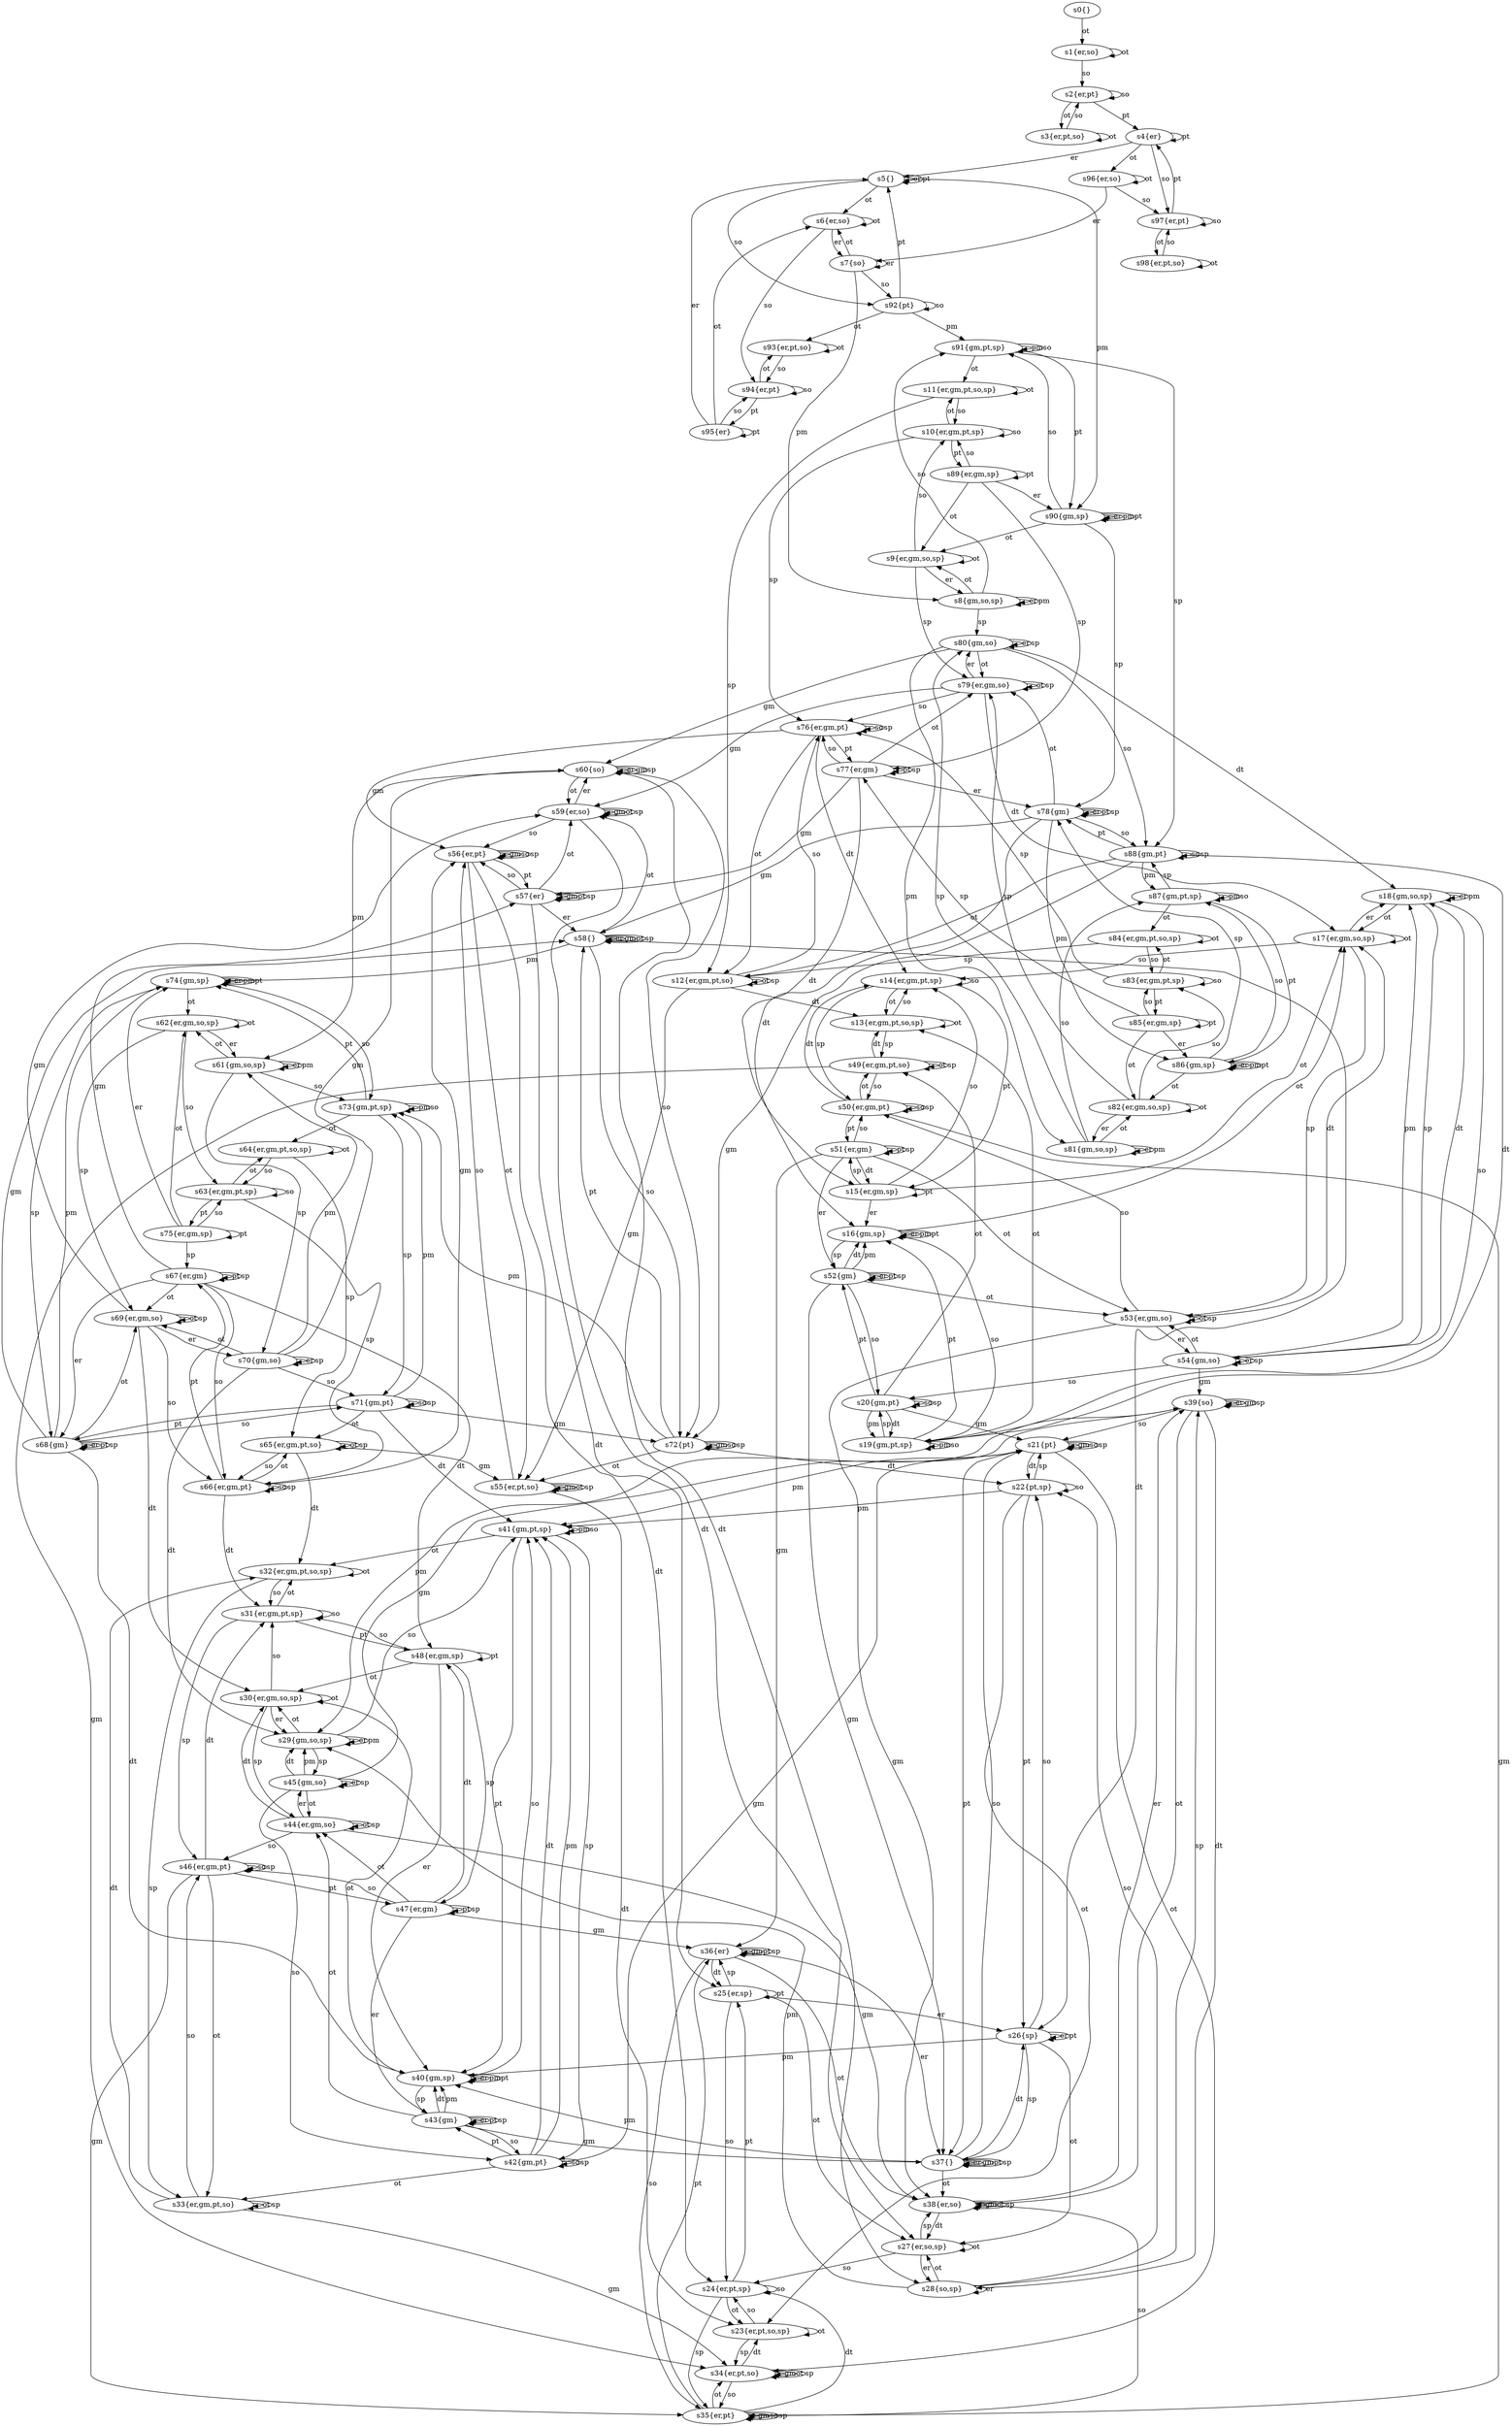 digraph DCRGraph{
node [shape=ellipse, width=.25, height=.25]; 
"s0" [ label = "s0{}"]; 
"s1" [ label = "s1{er,so}"]; 
"s2" [ label = "s2{er,pt}"]; 
"s3" [ label = "s3{er,pt,so}"]; 
"s4" [ label = "s4{er}"]; 
"s5" [ label = "s5{}"]; 
"s6" [ label = "s6{er,so}"]; 
"s7" [ label = "s7{so}"]; 
"s8" [ label = "s8{gm,so,sp}"]; 
"s9" [ label = "s9{er,gm,so,sp}"]; 
"s10" [ label = "s10{er,gm,pt,sp}"]; 
"s11" [ label = "s11{er,gm,pt,so,sp}"]; 
"s12" [ label = "s12{er,gm,pt,so}"]; 
"s13" [ label = "s13{er,gm,pt,so,sp}"]; 
"s14" [ label = "s14{er,gm,pt,sp}"]; 
"s15" [ label = "s15{er,gm,sp}"]; 
"s16" [ label = "s16{gm,sp}"]; 
"s17" [ label = "s17{er,gm,so,sp}"]; 
"s18" [ label = "s18{gm,so,sp}"]; 
"s19" [ label = "s19{gm,pt,sp}"]; 
"s20" [ label = "s20{gm,pt}"]; 
"s21" [ label = "s21{pt}"]; 
"s22" [ label = "s22{pt,sp}"]; 
"s23" [ label = "s23{er,pt,so,sp}"]; 
"s24" [ label = "s24{er,pt,sp}"]; 
"s25" [ label = "s25{er,sp}"]; 
"s26" [ label = "s26{sp}"]; 
"s27" [ label = "s27{er,so,sp}"]; 
"s28" [ label = "s28{so,sp}"]; 
"s29" [ label = "s29{gm,so,sp}"]; 
"s30" [ label = "s30{er,gm,so,sp}"]; 
"s31" [ label = "s31{er,gm,pt,sp}"]; 
"s32" [ label = "s32{er,gm,pt,so,sp}"]; 
"s33" [ label = "s33{er,gm,pt,so}"]; 
"s34" [ label = "s34{er,pt,so}"]; 
"s35" [ label = "s35{er,pt}"]; 
"s36" [ label = "s36{er}"]; 
"s37" [ label = "s37{}"]; 
"s38" [ label = "s38{er,so}"]; 
"s39" [ label = "s39{so}"]; 
"s40" [ label = "s40{gm,sp}"]; 
"s41" [ label = "s41{gm,pt,sp}"]; 
"s42" [ label = "s42{gm,pt}"]; 
"s43" [ label = "s43{gm}"]; 
"s44" [ label = "s44{er,gm,so}"]; 
"s45" [ label = "s45{gm,so}"]; 
"s46" [ label = "s46{er,gm,pt}"]; 
"s47" [ label = "s47{er,gm}"]; 
"s48" [ label = "s48{er,gm,sp}"]; 
"s49" [ label = "s49{er,gm,pt,so}"]; 
"s50" [ label = "s50{er,gm,pt}"]; 
"s51" [ label = "s51{er,gm}"]; 
"s52" [ label = "s52{gm}"]; 
"s53" [ label = "s53{er,gm,so}"]; 
"s54" [ label = "s54{gm,so}"]; 
"s55" [ label = "s55{er,pt,so}"]; 
"s56" [ label = "s56{er,pt}"]; 
"s57" [ label = "s57{er}"]; 
"s58" [ label = "s58{}"]; 
"s59" [ label = "s59{er,so}"]; 
"s60" [ label = "s60{so}"]; 
"s61" [ label = "s61{gm,so,sp}"]; 
"s62" [ label = "s62{er,gm,so,sp}"]; 
"s63" [ label = "s63{er,gm,pt,sp}"]; 
"s64" [ label = "s64{er,gm,pt,so,sp}"]; 
"s65" [ label = "s65{er,gm,pt,so}"]; 
"s66" [ label = "s66{er,gm,pt}"]; 
"s67" [ label = "s67{er,gm}"]; 
"s68" [ label = "s68{gm}"]; 
"s69" [ label = "s69{er,gm,so}"]; 
"s70" [ label = "s70{gm,so}"]; 
"s71" [ label = "s71{gm,pt}"]; 
"s72" [ label = "s72{pt}"]; 
"s73" [ label = "s73{gm,pt,sp}"]; 
"s74" [ label = "s74{gm,sp}"]; 
"s75" [ label = "s75{er,gm,sp}"]; 
"s76" [ label = "s76{er,gm,pt}"]; 
"s77" [ label = "s77{er,gm}"]; 
"s78" [ label = "s78{gm}"]; 
"s79" [ label = "s79{er,gm,so}"]; 
"s80" [ label = "s80{gm,so}"]; 
"s81" [ label = "s81{gm,so,sp}"]; 
"s82" [ label = "s82{er,gm,so,sp}"]; 
"s83" [ label = "s83{er,gm,pt,sp}"]; 
"s84" [ label = "s84{er,gm,pt,so,sp}"]; 
"s85" [ label = "s85{er,gm,sp}"]; 
"s86" [ label = "s86{gm,sp}"]; 
"s87" [ label = "s87{gm,pt,sp}"]; 
"s88" [ label = "s88{gm,pt}"]; 
"s89" [ label = "s89{er,gm,sp}"]; 
"s90" [ label = "s90{gm,sp}"]; 
"s91" [ label = "s91{gm,pt,sp}"]; 
"s92" [ label = "s92{pt}"]; 
"s93" [ label = "s93{er,pt,so}"]; 
"s94" [ label = "s94{er,pt}"]; 
"s95" [ label = "s95{er}"]; 
"s96" [ label = "s96{er,so}"]; 
"s97" [ label = "s97{er,pt}"]; 
"s98" [ label = "s98{er,pt,so}"]; 
"s0" -> "s1"[label = "ot"]; 
"s1" -> "s1"[label = "ot"]; 
"s1" -> "s2"[label = "so"]; 
"s2" -> "s3"[label = "ot"]; 
"s2" -> "s4"[label = "pt"]; 
"s2" -> "s2"[label = "so"]; 
"s3" -> "s3"[label = "ot"]; 
"s3" -> "s2"[label = "so"]; 
"s4" -> "s5"[label = "er"]; 
"s4" -> "s96"[label = "ot"]; 
"s4" -> "s4"[label = "pt"]; 
"s4" -> "s97"[label = "so"]; 
"s5" -> "s5"[label = "er"]; 
"s5" -> "s6"[label = "ot"]; 
"s5" -> "s90"[label = "pm"]; 
"s5" -> "s5"[label = "pt"]; 
"s5" -> "s92"[label = "so"]; 
"s6" -> "s7"[label = "er"]; 
"s6" -> "s6"[label = "ot"]; 
"s6" -> "s94"[label = "so"]; 
"s7" -> "s7"[label = "er"]; 
"s7" -> "s6"[label = "ot"]; 
"s7" -> "s8"[label = "pm"]; 
"s7" -> "s92"[label = "so"]; 
"s8" -> "s8"[label = "er"]; 
"s8" -> "s9"[label = "ot"]; 
"s8" -> "s8"[label = "pm"]; 
"s8" -> "s91"[label = "so"]; 
"s8" -> "s80"[label = "sp"]; 
"s9" -> "s8"[label = "er"]; 
"s9" -> "s9"[label = "ot"]; 
"s9" -> "s10"[label = "so"]; 
"s9" -> "s79"[label = "sp"]; 
"s10" -> "s11"[label = "ot"]; 
"s10" -> "s89"[label = "pt"]; 
"s10" -> "s10"[label = "so"]; 
"s10" -> "s76"[label = "sp"]; 
"s11" -> "s11"[label = "ot"]; 
"s11" -> "s10"[label = "so"]; 
"s11" -> "s12"[label = "sp"]; 
"s12" -> "s13"[label = "dt"]; 
"s12" -> "s55"[label = "gm"]; 
"s12" -> "s12"[label = "ot"]; 
"s12" -> "s76"[label = "so"]; 
"s12" -> "s12"[label = "sp"]; 
"s13" -> "s13"[label = "ot"]; 
"s13" -> "s14"[label = "so"]; 
"s13" -> "s49"[label = "sp"]; 
"s14" -> "s13"[label = "ot"]; 
"s14" -> "s15"[label = "pt"]; 
"s14" -> "s14"[label = "so"]; 
"s14" -> "s50"[label = "sp"]; 
"s15" -> "s16"[label = "er"]; 
"s15" -> "s17"[label = "ot"]; 
"s15" -> "s15"[label = "pt"]; 
"s15" -> "s14"[label = "so"]; 
"s15" -> "s51"[label = "sp"]; 
"s16" -> "s16"[label = "er"]; 
"s16" -> "s17"[label = "ot"]; 
"s16" -> "s16"[label = "pm"]; 
"s16" -> "s16"[label = "pt"]; 
"s16" -> "s19"[label = "so"]; 
"s16" -> "s52"[label = "sp"]; 
"s17" -> "s18"[label = "er"]; 
"s17" -> "s17"[label = "ot"]; 
"s17" -> "s14"[label = "so"]; 
"s17" -> "s53"[label = "sp"]; 
"s18" -> "s18"[label = "er"]; 
"s18" -> "s17"[label = "ot"]; 
"s18" -> "s18"[label = "pm"]; 
"s18" -> "s19"[label = "so"]; 
"s18" -> "s54"[label = "sp"]; 
"s19" -> "s13"[label = "ot"]; 
"s19" -> "s19"[label = "pm"]; 
"s19" -> "s16"[label = "pt"]; 
"s19" -> "s19"[label = "so"]; 
"s19" -> "s20"[label = "sp"]; 
"s20" -> "s19"[label = "dt"]; 
"s20" -> "s21"[label = "gm"]; 
"s20" -> "s49"[label = "ot"]; 
"s20" -> "s19"[label = "pm"]; 
"s20" -> "s52"[label = "pt"]; 
"s20" -> "s20"[label = "so"]; 
"s20" -> "s20"[label = "sp"]; 
"s21" -> "s22"[label = "dt"]; 
"s21" -> "s21"[label = "gm"]; 
"s21" -> "s34"[label = "ot"]; 
"s21" -> "s41"[label = "pm"]; 
"s21" -> "s37"[label = "pt"]; 
"s21" -> "s21"[label = "so"]; 
"s21" -> "s21"[label = "sp"]; 
"s22" -> "s23"[label = "ot"]; 
"s22" -> "s41"[label = "pm"]; 
"s22" -> "s26"[label = "pt"]; 
"s22" -> "s22"[label = "so"]; 
"s22" -> "s21"[label = "sp"]; 
"s23" -> "s23"[label = "ot"]; 
"s23" -> "s24"[label = "so"]; 
"s23" -> "s34"[label = "sp"]; 
"s24" -> "s23"[label = "ot"]; 
"s24" -> "s25"[label = "pt"]; 
"s24" -> "s24"[label = "so"]; 
"s24" -> "s35"[label = "sp"]; 
"s25" -> "s26"[label = "er"]; 
"s25" -> "s27"[label = "ot"]; 
"s25" -> "s25"[label = "pt"]; 
"s25" -> "s24"[label = "so"]; 
"s25" -> "s36"[label = "sp"]; 
"s26" -> "s26"[label = "er"]; 
"s26" -> "s27"[label = "ot"]; 
"s26" -> "s40"[label = "pm"]; 
"s26" -> "s26"[label = "pt"]; 
"s26" -> "s22"[label = "so"]; 
"s26" -> "s37"[label = "sp"]; 
"s27" -> "s28"[label = "er"]; 
"s27" -> "s27"[label = "ot"]; 
"s27" -> "s24"[label = "so"]; 
"s27" -> "s38"[label = "sp"]; 
"s28" -> "s28"[label = "er"]; 
"s28" -> "s27"[label = "ot"]; 
"s28" -> "s29"[label = "pm"]; 
"s28" -> "s22"[label = "so"]; 
"s28" -> "s39"[label = "sp"]; 
"s29" -> "s29"[label = "er"]; 
"s29" -> "s30"[label = "ot"]; 
"s29" -> "s29"[label = "pm"]; 
"s29" -> "s41"[label = "so"]; 
"s29" -> "s45"[label = "sp"]; 
"s30" -> "s29"[label = "er"]; 
"s30" -> "s30"[label = "ot"]; 
"s30" -> "s31"[label = "so"]; 
"s30" -> "s44"[label = "sp"]; 
"s31" -> "s32"[label = "ot"]; 
"s31" -> "s48"[label = "pt"]; 
"s31" -> "s31"[label = "so"]; 
"s31" -> "s46"[label = "sp"]; 
"s32" -> "s32"[label = "ot"]; 
"s32" -> "s31"[label = "so"]; 
"s32" -> "s33"[label = "sp"]; 
"s33" -> "s32"[label = "dt"]; 
"s33" -> "s34"[label = "gm"]; 
"s33" -> "s33"[label = "ot"]; 
"s33" -> "s46"[label = "so"]; 
"s33" -> "s33"[label = "sp"]; 
"s34" -> "s23"[label = "dt"]; 
"s34" -> "s34"[label = "gm"]; 
"s34" -> "s34"[label = "ot"]; 
"s34" -> "s35"[label = "so"]; 
"s34" -> "s34"[label = "sp"]; 
"s35" -> "s24"[label = "dt"]; 
"s35" -> "s35"[label = "gm"]; 
"s35" -> "s34"[label = "ot"]; 
"s35" -> "s36"[label = "pt"]; 
"s35" -> "s35"[label = "so"]; 
"s35" -> "s35"[label = "sp"]; 
"s36" -> "s25"[label = "dt"]; 
"s36" -> "s37"[label = "er"]; 
"s36" -> "s36"[label = "gm"]; 
"s36" -> "s38"[label = "ot"]; 
"s36" -> "s36"[label = "pt"]; 
"s36" -> "s35"[label = "so"]; 
"s36" -> "s36"[label = "sp"]; 
"s37" -> "s26"[label = "dt"]; 
"s37" -> "s37"[label = "er"]; 
"s37" -> "s37"[label = "gm"]; 
"s37" -> "s38"[label = "ot"]; 
"s37" -> "s40"[label = "pm"]; 
"s37" -> "s37"[label = "pt"]; 
"s37" -> "s21"[label = "so"]; 
"s37" -> "s37"[label = "sp"]; 
"s38" -> "s27"[label = "dt"]; 
"s38" -> "s39"[label = "er"]; 
"s38" -> "s38"[label = "gm"]; 
"s38" -> "s38"[label = "ot"]; 
"s38" -> "s35"[label = "so"]; 
"s38" -> "s38"[label = "sp"]; 
"s39" -> "s28"[label = "dt"]; 
"s39" -> "s39"[label = "er"]; 
"s39" -> "s39"[label = "gm"]; 
"s39" -> "s38"[label = "ot"]; 
"s39" -> "s29"[label = "pm"]; 
"s39" -> "s21"[label = "so"]; 
"s39" -> "s39"[label = "sp"]; 
"s40" -> "s40"[label = "er"]; 
"s40" -> "s30"[label = "ot"]; 
"s40" -> "s40"[label = "pm"]; 
"s40" -> "s40"[label = "pt"]; 
"s40" -> "s41"[label = "so"]; 
"s40" -> "s43"[label = "sp"]; 
"s41" -> "s32"[label = "ot"]; 
"s41" -> "s41"[label = "pm"]; 
"s41" -> "s40"[label = "pt"]; 
"s41" -> "s41"[label = "so"]; 
"s41" -> "s42"[label = "sp"]; 
"s42" -> "s41"[label = "dt"]; 
"s42" -> "s21"[label = "gm"]; 
"s42" -> "s33"[label = "ot"]; 
"s42" -> "s41"[label = "pm"]; 
"s42" -> "s43"[label = "pt"]; 
"s42" -> "s42"[label = "so"]; 
"s42" -> "s42"[label = "sp"]; 
"s43" -> "s40"[label = "dt"]; 
"s43" -> "s43"[label = "er"]; 
"s43" -> "s37"[label = "gm"]; 
"s43" -> "s44"[label = "ot"]; 
"s43" -> "s40"[label = "pm"]; 
"s43" -> "s43"[label = "pt"]; 
"s43" -> "s42"[label = "so"]; 
"s43" -> "s43"[label = "sp"]; 
"s44" -> "s30"[label = "dt"]; 
"s44" -> "s45"[label = "er"]; 
"s44" -> "s38"[label = "gm"]; 
"s44" -> "s44"[label = "ot"]; 
"s44" -> "s46"[label = "so"]; 
"s44" -> "s44"[label = "sp"]; 
"s45" -> "s29"[label = "dt"]; 
"s45" -> "s45"[label = "er"]; 
"s45" -> "s39"[label = "gm"]; 
"s45" -> "s44"[label = "ot"]; 
"s45" -> "s29"[label = "pm"]; 
"s45" -> "s42"[label = "so"]; 
"s45" -> "s45"[label = "sp"]; 
"s46" -> "s31"[label = "dt"]; 
"s46" -> "s35"[label = "gm"]; 
"s46" -> "s33"[label = "ot"]; 
"s46" -> "s47"[label = "pt"]; 
"s46" -> "s46"[label = "so"]; 
"s46" -> "s46"[label = "sp"]; 
"s47" -> "s48"[label = "dt"]; 
"s47" -> "s43"[label = "er"]; 
"s47" -> "s36"[label = "gm"]; 
"s47" -> "s44"[label = "ot"]; 
"s47" -> "s47"[label = "pt"]; 
"s47" -> "s46"[label = "so"]; 
"s47" -> "s47"[label = "sp"]; 
"s48" -> "s40"[label = "er"]; 
"s48" -> "s30"[label = "ot"]; 
"s48" -> "s48"[label = "pt"]; 
"s48" -> "s31"[label = "so"]; 
"s48" -> "s47"[label = "sp"]; 
"s49" -> "s13"[label = "dt"]; 
"s49" -> "s34"[label = "gm"]; 
"s49" -> "s49"[label = "ot"]; 
"s49" -> "s50"[label = "so"]; 
"s49" -> "s49"[label = "sp"]; 
"s50" -> "s14"[label = "dt"]; 
"s50" -> "s35"[label = "gm"]; 
"s50" -> "s49"[label = "ot"]; 
"s50" -> "s51"[label = "pt"]; 
"s50" -> "s50"[label = "so"]; 
"s50" -> "s50"[label = "sp"]; 
"s51" -> "s15"[label = "dt"]; 
"s51" -> "s52"[label = "er"]; 
"s51" -> "s36"[label = "gm"]; 
"s51" -> "s53"[label = "ot"]; 
"s51" -> "s51"[label = "pt"]; 
"s51" -> "s50"[label = "so"]; 
"s51" -> "s51"[label = "sp"]; 
"s52" -> "s16"[label = "dt"]; 
"s52" -> "s52"[label = "er"]; 
"s52" -> "s37"[label = "gm"]; 
"s52" -> "s53"[label = "ot"]; 
"s52" -> "s16"[label = "pm"]; 
"s52" -> "s52"[label = "pt"]; 
"s52" -> "s20"[label = "so"]; 
"s52" -> "s52"[label = "sp"]; 
"s53" -> "s17"[label = "dt"]; 
"s53" -> "s54"[label = "er"]; 
"s53" -> "s38"[label = "gm"]; 
"s53" -> "s53"[label = "ot"]; 
"s53" -> "s50"[label = "so"]; 
"s53" -> "s53"[label = "sp"]; 
"s54" -> "s18"[label = "dt"]; 
"s54" -> "s54"[label = "er"]; 
"s54" -> "s39"[label = "gm"]; 
"s54" -> "s53"[label = "ot"]; 
"s54" -> "s18"[label = "pm"]; 
"s54" -> "s20"[label = "so"]; 
"s54" -> "s54"[label = "sp"]; 
"s55" -> "s23"[label = "dt"]; 
"s55" -> "s55"[label = "gm"]; 
"s55" -> "s55"[label = "ot"]; 
"s55" -> "s56"[label = "so"]; 
"s55" -> "s55"[label = "sp"]; 
"s56" -> "s24"[label = "dt"]; 
"s56" -> "s56"[label = "gm"]; 
"s56" -> "s55"[label = "ot"]; 
"s56" -> "s57"[label = "pt"]; 
"s56" -> "s56"[label = "so"]; 
"s56" -> "s56"[label = "sp"]; 
"s57" -> "s25"[label = "dt"]; 
"s57" -> "s58"[label = "er"]; 
"s57" -> "s57"[label = "gm"]; 
"s57" -> "s59"[label = "ot"]; 
"s57" -> "s57"[label = "pt"]; 
"s57" -> "s56"[label = "so"]; 
"s57" -> "s57"[label = "sp"]; 
"s58" -> "s26"[label = "dt"]; 
"s58" -> "s58"[label = "er"]; 
"s58" -> "s58"[label = "gm"]; 
"s58" -> "s59"[label = "ot"]; 
"s58" -> "s74"[label = "pm"]; 
"s58" -> "s58"[label = "pt"]; 
"s58" -> "s72"[label = "so"]; 
"s58" -> "s58"[label = "sp"]; 
"s59" -> "s27"[label = "dt"]; 
"s59" -> "s60"[label = "er"]; 
"s59" -> "s59"[label = "gm"]; 
"s59" -> "s59"[label = "ot"]; 
"s59" -> "s56"[label = "so"]; 
"s59" -> "s59"[label = "sp"]; 
"s60" -> "s28"[label = "dt"]; 
"s60" -> "s60"[label = "er"]; 
"s60" -> "s60"[label = "gm"]; 
"s60" -> "s59"[label = "ot"]; 
"s60" -> "s61"[label = "pm"]; 
"s60" -> "s72"[label = "so"]; 
"s60" -> "s60"[label = "sp"]; 
"s61" -> "s61"[label = "er"]; 
"s61" -> "s62"[label = "ot"]; 
"s61" -> "s61"[label = "pm"]; 
"s61" -> "s73"[label = "so"]; 
"s61" -> "s70"[label = "sp"]; 
"s62" -> "s61"[label = "er"]; 
"s62" -> "s62"[label = "ot"]; 
"s62" -> "s63"[label = "so"]; 
"s62" -> "s69"[label = "sp"]; 
"s63" -> "s64"[label = "ot"]; 
"s63" -> "s75"[label = "pt"]; 
"s63" -> "s63"[label = "so"]; 
"s63" -> "s66"[label = "sp"]; 
"s64" -> "s64"[label = "ot"]; 
"s64" -> "s63"[label = "so"]; 
"s64" -> "s65"[label = "sp"]; 
"s65" -> "s32"[label = "dt"]; 
"s65" -> "s55"[label = "gm"]; 
"s65" -> "s65"[label = "ot"]; 
"s65" -> "s66"[label = "so"]; 
"s65" -> "s65"[label = "sp"]; 
"s66" -> "s31"[label = "dt"]; 
"s66" -> "s56"[label = "gm"]; 
"s66" -> "s65"[label = "ot"]; 
"s66" -> "s67"[label = "pt"]; 
"s66" -> "s66"[label = "so"]; 
"s66" -> "s66"[label = "sp"]; 
"s67" -> "s48"[label = "dt"]; 
"s67" -> "s68"[label = "er"]; 
"s67" -> "s57"[label = "gm"]; 
"s67" -> "s69"[label = "ot"]; 
"s67" -> "s67"[label = "pt"]; 
"s67" -> "s66"[label = "so"]; 
"s67" -> "s67"[label = "sp"]; 
"s68" -> "s40"[label = "dt"]; 
"s68" -> "s68"[label = "er"]; 
"s68" -> "s58"[label = "gm"]; 
"s68" -> "s69"[label = "ot"]; 
"s68" -> "s74"[label = "pm"]; 
"s68" -> "s68"[label = "pt"]; 
"s68" -> "s71"[label = "so"]; 
"s68" -> "s68"[label = "sp"]; 
"s69" -> "s30"[label = "dt"]; 
"s69" -> "s70"[label = "er"]; 
"s69" -> "s59"[label = "gm"]; 
"s69" -> "s69"[label = "ot"]; 
"s69" -> "s66"[label = "so"]; 
"s69" -> "s69"[label = "sp"]; 
"s70" -> "s29"[label = "dt"]; 
"s70" -> "s70"[label = "er"]; 
"s70" -> "s60"[label = "gm"]; 
"s70" -> "s69"[label = "ot"]; 
"s70" -> "s61"[label = "pm"]; 
"s70" -> "s71"[label = "so"]; 
"s70" -> "s70"[label = "sp"]; 
"s71" -> "s41"[label = "dt"]; 
"s71" -> "s72"[label = "gm"]; 
"s71" -> "s65"[label = "ot"]; 
"s71" -> "s73"[label = "pm"]; 
"s71" -> "s68"[label = "pt"]; 
"s71" -> "s71"[label = "so"]; 
"s71" -> "s71"[label = "sp"]; 
"s72" -> "s22"[label = "dt"]; 
"s72" -> "s72"[label = "gm"]; 
"s72" -> "s55"[label = "ot"]; 
"s72" -> "s73"[label = "pm"]; 
"s72" -> "s58"[label = "pt"]; 
"s72" -> "s72"[label = "so"]; 
"s72" -> "s72"[label = "sp"]; 
"s73" -> "s64"[label = "ot"]; 
"s73" -> "s73"[label = "pm"]; 
"s73" -> "s74"[label = "pt"]; 
"s73" -> "s73"[label = "so"]; 
"s73" -> "s71"[label = "sp"]; 
"s74" -> "s74"[label = "er"]; 
"s74" -> "s62"[label = "ot"]; 
"s74" -> "s74"[label = "pm"]; 
"s74" -> "s74"[label = "pt"]; 
"s74" -> "s73"[label = "so"]; 
"s74" -> "s68"[label = "sp"]; 
"s75" -> "s74"[label = "er"]; 
"s75" -> "s62"[label = "ot"]; 
"s75" -> "s75"[label = "pt"]; 
"s75" -> "s63"[label = "so"]; 
"s75" -> "s67"[label = "sp"]; 
"s76" -> "s14"[label = "dt"]; 
"s76" -> "s56"[label = "gm"]; 
"s76" -> "s12"[label = "ot"]; 
"s76" -> "s77"[label = "pt"]; 
"s76" -> "s76"[label = "so"]; 
"s76" -> "s76"[label = "sp"]; 
"s77" -> "s15"[label = "dt"]; 
"s77" -> "s78"[label = "er"]; 
"s77" -> "s57"[label = "gm"]; 
"s77" -> "s79"[label = "ot"]; 
"s77" -> "s77"[label = "pt"]; 
"s77" -> "s76"[label = "so"]; 
"s77" -> "s77"[label = "sp"]; 
"s78" -> "s16"[label = "dt"]; 
"s78" -> "s78"[label = "er"]; 
"s78" -> "s58"[label = "gm"]; 
"s78" -> "s79"[label = "ot"]; 
"s78" -> "s86"[label = "pm"]; 
"s78" -> "s78"[label = "pt"]; 
"s78" -> "s88"[label = "so"]; 
"s78" -> "s78"[label = "sp"]; 
"s79" -> "s17"[label = "dt"]; 
"s79" -> "s80"[label = "er"]; 
"s79" -> "s59"[label = "gm"]; 
"s79" -> "s79"[label = "ot"]; 
"s79" -> "s76"[label = "so"]; 
"s79" -> "s79"[label = "sp"]; 
"s80" -> "s18"[label = "dt"]; 
"s80" -> "s80"[label = "er"]; 
"s80" -> "s60"[label = "gm"]; 
"s80" -> "s79"[label = "ot"]; 
"s80" -> "s81"[label = "pm"]; 
"s80" -> "s88"[label = "so"]; 
"s80" -> "s80"[label = "sp"]; 
"s81" -> "s81"[label = "er"]; 
"s81" -> "s82"[label = "ot"]; 
"s81" -> "s81"[label = "pm"]; 
"s81" -> "s87"[label = "so"]; 
"s81" -> "s80"[label = "sp"]; 
"s82" -> "s81"[label = "er"]; 
"s82" -> "s82"[label = "ot"]; 
"s82" -> "s83"[label = "so"]; 
"s82" -> "s79"[label = "sp"]; 
"s83" -> "s84"[label = "ot"]; 
"s83" -> "s85"[label = "pt"]; 
"s83" -> "s83"[label = "so"]; 
"s83" -> "s76"[label = "sp"]; 
"s84" -> "s84"[label = "ot"]; 
"s84" -> "s83"[label = "so"]; 
"s84" -> "s12"[label = "sp"]; 
"s85" -> "s86"[label = "er"]; 
"s85" -> "s82"[label = "ot"]; 
"s85" -> "s85"[label = "pt"]; 
"s85" -> "s83"[label = "so"]; 
"s85" -> "s77"[label = "sp"]; 
"s86" -> "s86"[label = "er"]; 
"s86" -> "s82"[label = "ot"]; 
"s86" -> "s86"[label = "pm"]; 
"s86" -> "s86"[label = "pt"]; 
"s86" -> "s87"[label = "so"]; 
"s86" -> "s78"[label = "sp"]; 
"s87" -> "s84"[label = "ot"]; 
"s87" -> "s87"[label = "pm"]; 
"s87" -> "s86"[label = "pt"]; 
"s87" -> "s87"[label = "so"]; 
"s87" -> "s88"[label = "sp"]; 
"s88" -> "s19"[label = "dt"]; 
"s88" -> "s72"[label = "gm"]; 
"s88" -> "s12"[label = "ot"]; 
"s88" -> "s87"[label = "pm"]; 
"s88" -> "s78"[label = "pt"]; 
"s88" -> "s88"[label = "so"]; 
"s88" -> "s88"[label = "sp"]; 
"s89" -> "s90"[label = "er"]; 
"s89" -> "s9"[label = "ot"]; 
"s89" -> "s89"[label = "pt"]; 
"s89" -> "s10"[label = "so"]; 
"s89" -> "s77"[label = "sp"]; 
"s90" -> "s90"[label = "er"]; 
"s90" -> "s9"[label = "ot"]; 
"s90" -> "s90"[label = "pm"]; 
"s90" -> "s90"[label = "pt"]; 
"s90" -> "s91"[label = "so"]; 
"s90" -> "s78"[label = "sp"]; 
"s91" -> "s11"[label = "ot"]; 
"s91" -> "s91"[label = "pm"]; 
"s91" -> "s90"[label = "pt"]; 
"s91" -> "s91"[label = "so"]; 
"s91" -> "s88"[label = "sp"]; 
"s92" -> "s93"[label = "ot"]; 
"s92" -> "s91"[label = "pm"]; 
"s92" -> "s5"[label = "pt"]; 
"s92" -> "s92"[label = "so"]; 
"s93" -> "s93"[label = "ot"]; 
"s93" -> "s94"[label = "so"]; 
"s94" -> "s93"[label = "ot"]; 
"s94" -> "s95"[label = "pt"]; 
"s94" -> "s94"[label = "so"]; 
"s95" -> "s5"[label = "er"]; 
"s95" -> "s6"[label = "ot"]; 
"s95" -> "s95"[label = "pt"]; 
"s95" -> "s94"[label = "so"]; 
"s96" -> "s7"[label = "er"]; 
"s96" -> "s96"[label = "ot"]; 
"s96" -> "s97"[label = "so"]; 
"s97" -> "s98"[label = "ot"]; 
"s97" -> "s4"[label = "pt"]; 
"s97" -> "s97"[label = "so"]; 
"s98" -> "s98"[label = "ot"]; 
"s98" -> "s97"[label = "so"]; 
}